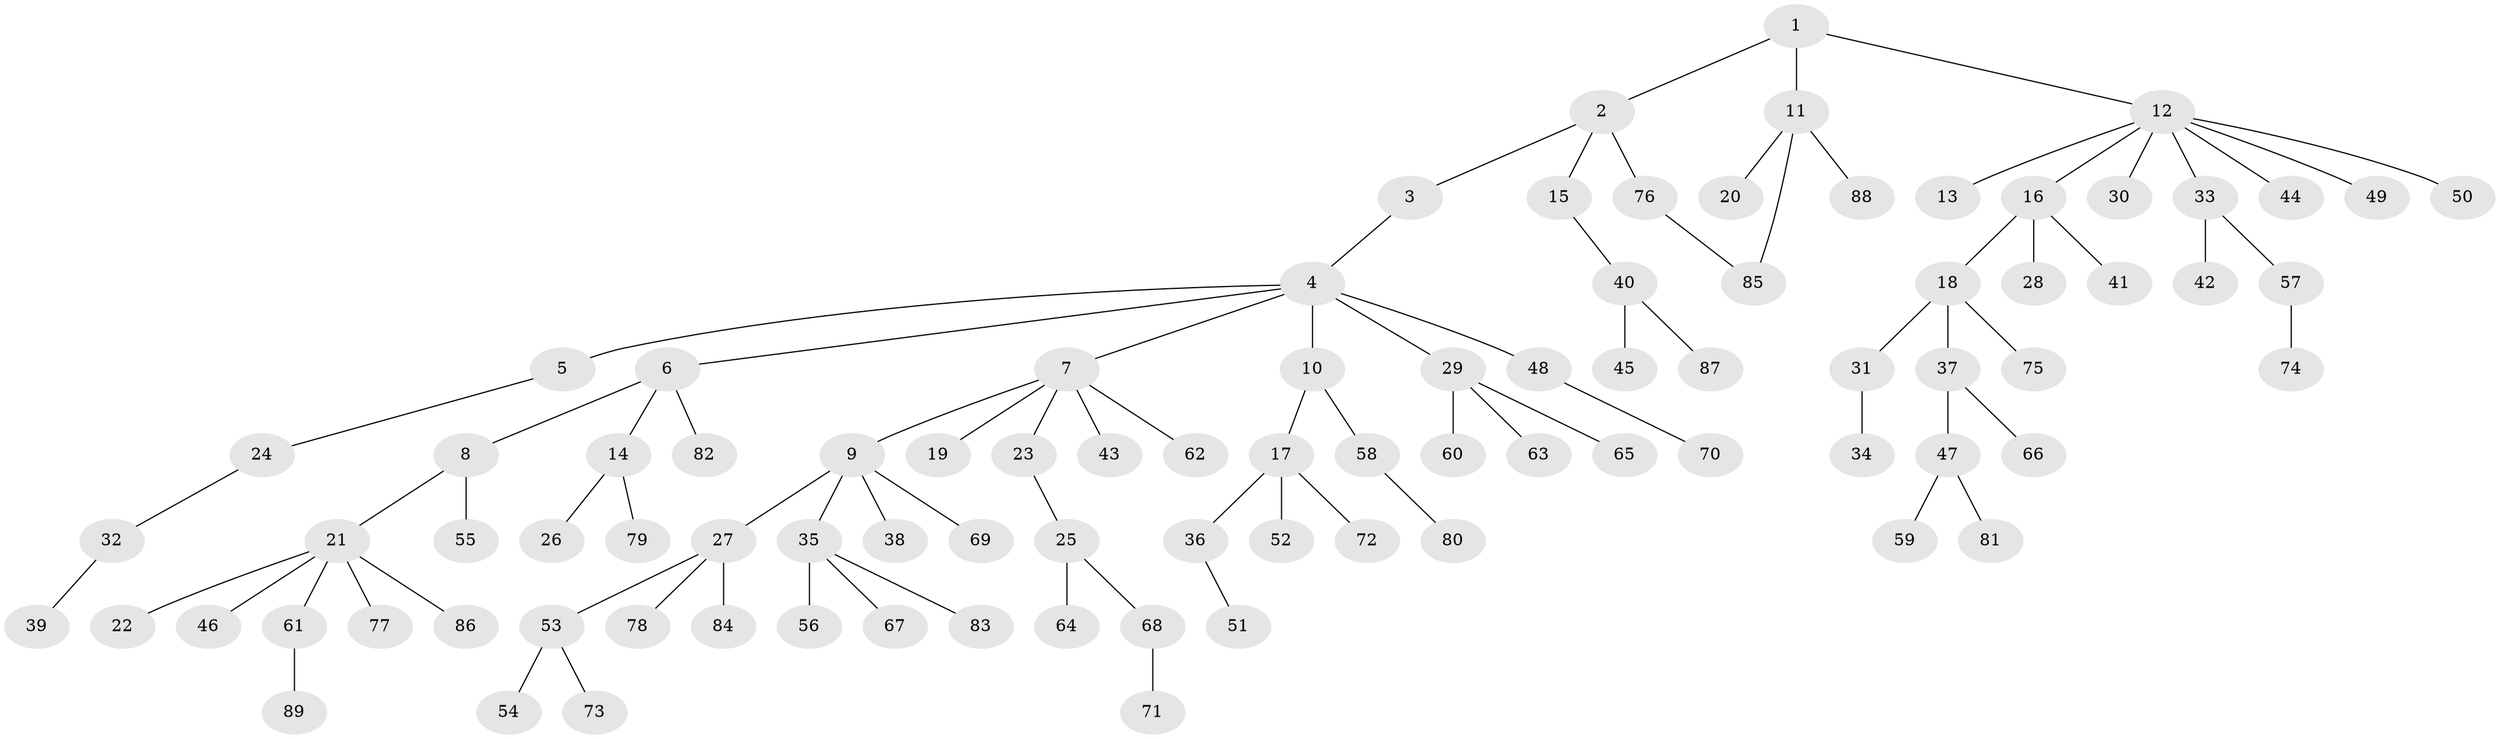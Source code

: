// Generated by graph-tools (version 1.1) at 2025/49/03/09/25 03:49:24]
// undirected, 89 vertices, 89 edges
graph export_dot {
graph [start="1"]
  node [color=gray90,style=filled];
  1;
  2;
  3;
  4;
  5;
  6;
  7;
  8;
  9;
  10;
  11;
  12;
  13;
  14;
  15;
  16;
  17;
  18;
  19;
  20;
  21;
  22;
  23;
  24;
  25;
  26;
  27;
  28;
  29;
  30;
  31;
  32;
  33;
  34;
  35;
  36;
  37;
  38;
  39;
  40;
  41;
  42;
  43;
  44;
  45;
  46;
  47;
  48;
  49;
  50;
  51;
  52;
  53;
  54;
  55;
  56;
  57;
  58;
  59;
  60;
  61;
  62;
  63;
  64;
  65;
  66;
  67;
  68;
  69;
  70;
  71;
  72;
  73;
  74;
  75;
  76;
  77;
  78;
  79;
  80;
  81;
  82;
  83;
  84;
  85;
  86;
  87;
  88;
  89;
  1 -- 2;
  1 -- 11;
  1 -- 12;
  2 -- 3;
  2 -- 15;
  2 -- 76;
  3 -- 4;
  4 -- 5;
  4 -- 6;
  4 -- 7;
  4 -- 10;
  4 -- 29;
  4 -- 48;
  5 -- 24;
  6 -- 8;
  6 -- 14;
  6 -- 82;
  7 -- 9;
  7 -- 19;
  7 -- 23;
  7 -- 43;
  7 -- 62;
  8 -- 21;
  8 -- 55;
  9 -- 27;
  9 -- 35;
  9 -- 38;
  9 -- 69;
  10 -- 17;
  10 -- 58;
  11 -- 20;
  11 -- 85;
  11 -- 88;
  12 -- 13;
  12 -- 16;
  12 -- 30;
  12 -- 33;
  12 -- 44;
  12 -- 49;
  12 -- 50;
  14 -- 26;
  14 -- 79;
  15 -- 40;
  16 -- 18;
  16 -- 28;
  16 -- 41;
  17 -- 36;
  17 -- 52;
  17 -- 72;
  18 -- 31;
  18 -- 37;
  18 -- 75;
  21 -- 22;
  21 -- 46;
  21 -- 61;
  21 -- 77;
  21 -- 86;
  23 -- 25;
  24 -- 32;
  25 -- 64;
  25 -- 68;
  27 -- 53;
  27 -- 78;
  27 -- 84;
  29 -- 60;
  29 -- 63;
  29 -- 65;
  31 -- 34;
  32 -- 39;
  33 -- 42;
  33 -- 57;
  35 -- 56;
  35 -- 67;
  35 -- 83;
  36 -- 51;
  37 -- 47;
  37 -- 66;
  40 -- 45;
  40 -- 87;
  47 -- 59;
  47 -- 81;
  48 -- 70;
  53 -- 54;
  53 -- 73;
  57 -- 74;
  58 -- 80;
  61 -- 89;
  68 -- 71;
  76 -- 85;
}

